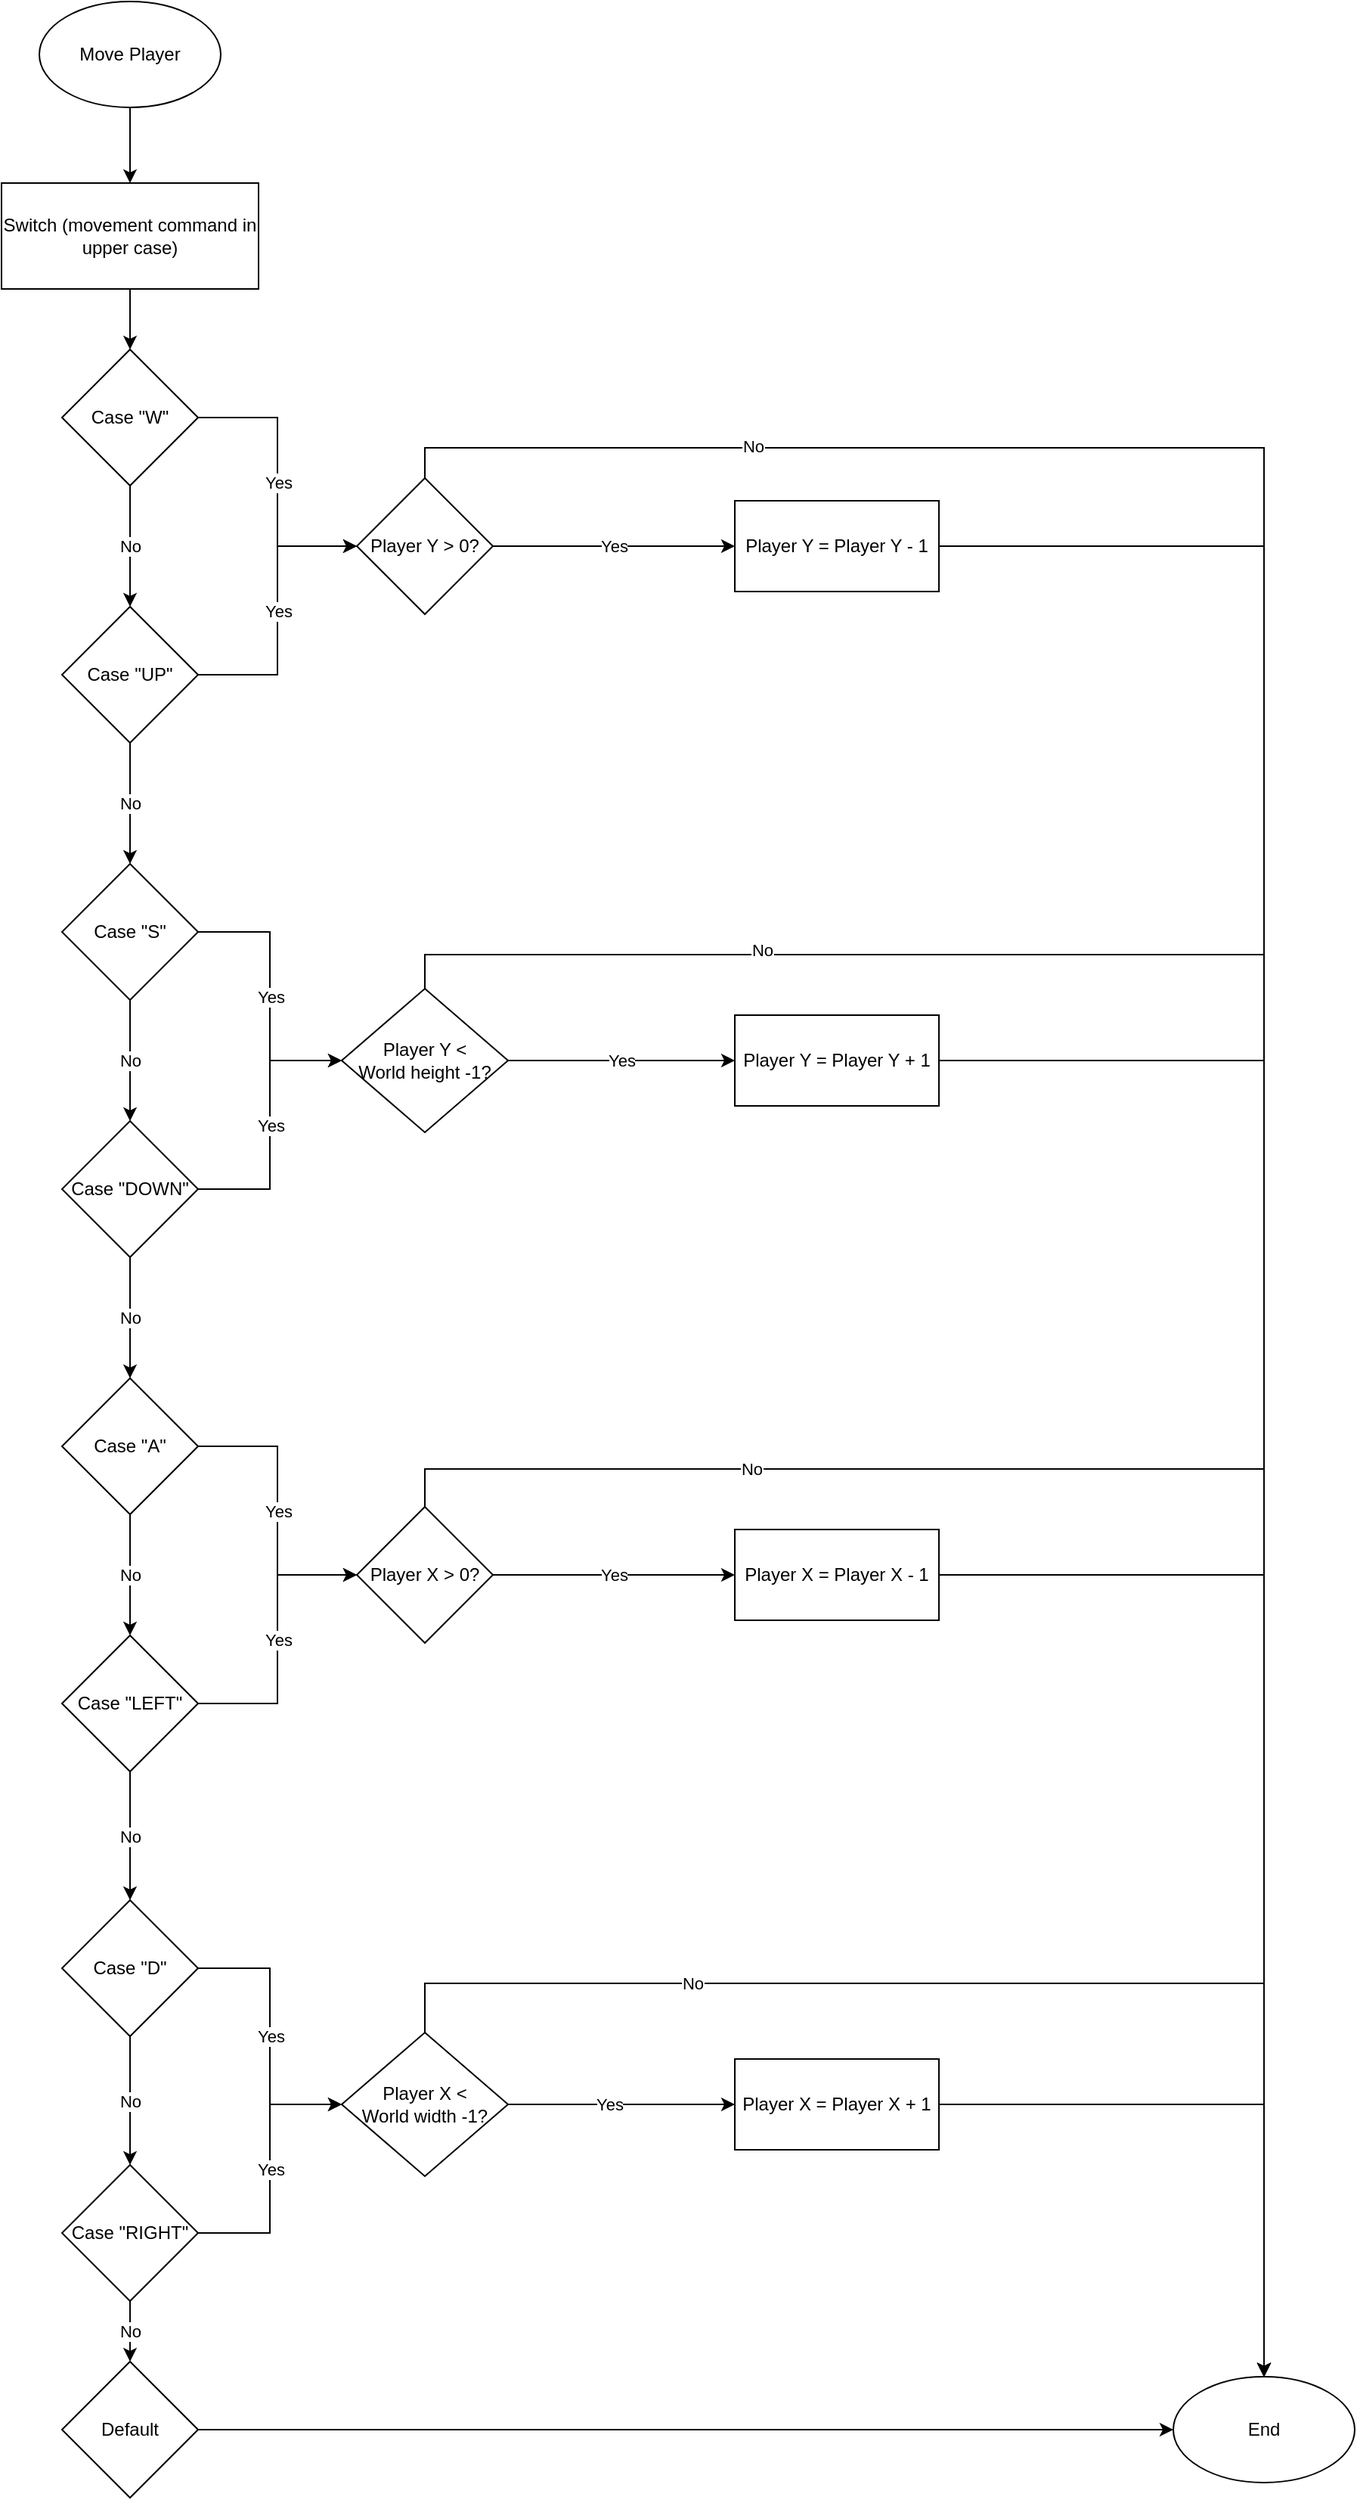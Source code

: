 <mxfile version="22.0.0" type="onedrive">
  <diagram name="Page-1" id="yQ3aiLO5fLipupEVEvCt">
    <mxGraphModel dx="1113" dy="701" grid="1" gridSize="10" guides="1" tooltips="1" connect="1" arrows="1" fold="1" page="1" pageScale="1" pageWidth="1100" pageHeight="1700" math="0" shadow="0">
      <root>
        <mxCell id="0" />
        <mxCell id="1" parent="0" />
        <mxCell id="r1HAKc1o1xaThWAvucr7-1" value="" style="edgeStyle=orthogonalEdgeStyle;rounded=0;orthogonalLoop=1;jettySize=auto;html=1;" parent="1" source="r1HAKc1o1xaThWAvucr7-2" target="r1HAKc1o1xaThWAvucr7-4" edge="1">
          <mxGeometry relative="1" as="geometry" />
        </mxCell>
        <mxCell id="r1HAKc1o1xaThWAvucr7-2" value="Move Player" style="ellipse;whiteSpace=wrap;html=1;" parent="1" vertex="1">
          <mxGeometry x="60" y="10" width="120" height="70" as="geometry" />
        </mxCell>
        <mxCell id="r1HAKc1o1xaThWAvucr7-3" value="" style="edgeStyle=orthogonalEdgeStyle;rounded=0;orthogonalLoop=1;jettySize=auto;html=1;" parent="1" source="r1HAKc1o1xaThWAvucr7-4" target="r1HAKc1o1xaThWAvucr7-7" edge="1">
          <mxGeometry relative="1" as="geometry" />
        </mxCell>
        <mxCell id="r1HAKc1o1xaThWAvucr7-4" value="Switch (movement command in upper case)" style="whiteSpace=wrap;html=1;" parent="1" vertex="1">
          <mxGeometry x="35" y="130" width="170" height="70" as="geometry" />
        </mxCell>
        <mxCell id="r1HAKc1o1xaThWAvucr7-5" value="Yes" style="edgeStyle=orthogonalEdgeStyle;rounded=0;orthogonalLoop=1;jettySize=auto;html=1;entryX=0;entryY=0.5;entryDx=0;entryDy=0;" parent="1" source="r1HAKc1o1xaThWAvucr7-7" target="r1HAKc1o1xaThWAvucr7-36" edge="1">
          <mxGeometry relative="1" as="geometry">
            <mxPoint x="240" y="300" as="targetPoint" />
          </mxGeometry>
        </mxCell>
        <mxCell id="r1HAKc1o1xaThWAvucr7-6" value="No" style="edgeStyle=orthogonalEdgeStyle;rounded=0;orthogonalLoop=1;jettySize=auto;html=1;" parent="1" source="r1HAKc1o1xaThWAvucr7-7" target="r1HAKc1o1xaThWAvucr7-11" edge="1">
          <mxGeometry relative="1" as="geometry" />
        </mxCell>
        <mxCell id="r1HAKc1o1xaThWAvucr7-7" value="Case &quot;W&quot;" style="rhombus;whiteSpace=wrap;html=1;" parent="1" vertex="1">
          <mxGeometry x="75" y="240" width="90" height="90" as="geometry" />
        </mxCell>
        <mxCell id="r1HAKc1o1xaThWAvucr7-9" value="No" style="edgeStyle=orthogonalEdgeStyle;rounded=0;orthogonalLoop=1;jettySize=auto;html=1;" parent="1" source="r1HAKc1o1xaThWAvucr7-11" target="r1HAKc1o1xaThWAvucr7-14" edge="1">
          <mxGeometry relative="1" as="geometry" />
        </mxCell>
        <mxCell id="r1HAKc1o1xaThWAvucr7-10" value="Yes" style="edgeStyle=orthogonalEdgeStyle;rounded=0;orthogonalLoop=1;jettySize=auto;html=1;entryX=0;entryY=0.5;entryDx=0;entryDy=0;" parent="1" source="r1HAKc1o1xaThWAvucr7-11" target="r1HAKc1o1xaThWAvucr7-36" edge="1">
          <mxGeometry relative="1" as="geometry">
            <mxPoint x="270" y="455" as="targetPoint" />
          </mxGeometry>
        </mxCell>
        <mxCell id="r1HAKc1o1xaThWAvucr7-11" value="Case &quot;UP&quot;" style="rhombus;whiteSpace=wrap;html=1;" parent="1" vertex="1">
          <mxGeometry x="75" y="410" width="90" height="90" as="geometry" />
        </mxCell>
        <mxCell id="r1HAKc1o1xaThWAvucr7-12" value="No" style="edgeStyle=orthogonalEdgeStyle;rounded=0;orthogonalLoop=1;jettySize=auto;html=1;" parent="1" source="r1HAKc1o1xaThWAvucr7-14" target="r1HAKc1o1xaThWAvucr7-17" edge="1">
          <mxGeometry relative="1" as="geometry" />
        </mxCell>
        <mxCell id="r1HAKc1o1xaThWAvucr7-13" value="Yes" style="edgeStyle=orthogonalEdgeStyle;rounded=0;orthogonalLoop=1;jettySize=auto;html=1;entryX=0;entryY=0.5;entryDx=0;entryDy=0;" parent="1" source="r1HAKc1o1xaThWAvucr7-14" target="r1HAKc1o1xaThWAvucr7-39" edge="1">
          <mxGeometry relative="1" as="geometry">
            <mxPoint x="240.0" y="595" as="targetPoint" />
          </mxGeometry>
        </mxCell>
        <mxCell id="r1HAKc1o1xaThWAvucr7-14" value="Case &quot;S&quot;" style="rhombus;whiteSpace=wrap;html=1;" parent="1" vertex="1">
          <mxGeometry x="75" y="580" width="90" height="90" as="geometry" />
        </mxCell>
        <mxCell id="r1HAKc1o1xaThWAvucr7-15" value="No" style="edgeStyle=orthogonalEdgeStyle;rounded=0;orthogonalLoop=1;jettySize=auto;html=1;" parent="1" source="r1HAKc1o1xaThWAvucr7-17" target="r1HAKc1o1xaThWAvucr7-20" edge="1">
          <mxGeometry relative="1" as="geometry" />
        </mxCell>
        <mxCell id="r1HAKc1o1xaThWAvucr7-16" value="Yes" style="edgeStyle=orthogonalEdgeStyle;rounded=0;orthogonalLoop=1;jettySize=auto;html=1;entryX=0;entryY=0.5;entryDx=0;entryDy=0;" parent="1" source="r1HAKc1o1xaThWAvucr7-17" target="r1HAKc1o1xaThWAvucr7-39" edge="1">
          <mxGeometry relative="1" as="geometry">
            <mxPoint x="260" y="795" as="targetPoint" />
          </mxGeometry>
        </mxCell>
        <mxCell id="r1HAKc1o1xaThWAvucr7-17" value="Case &quot;DOWN&quot;" style="rhombus;whiteSpace=wrap;html=1;" parent="1" vertex="1">
          <mxGeometry x="75" y="750" width="90" height="90" as="geometry" />
        </mxCell>
        <mxCell id="r1HAKc1o1xaThWAvucr7-18" value="Yes" style="edgeStyle=orthogonalEdgeStyle;rounded=0;orthogonalLoop=1;jettySize=auto;html=1;entryX=0;entryY=0.5;entryDx=0;entryDy=0;" parent="1" source="r1HAKc1o1xaThWAvucr7-20" target="r1HAKc1o1xaThWAvucr7-42" edge="1">
          <mxGeometry relative="1" as="geometry">
            <mxPoint x="240" y="785" as="targetPoint" />
          </mxGeometry>
        </mxCell>
        <mxCell id="r1HAKc1o1xaThWAvucr7-19" value="No" style="edgeStyle=orthogonalEdgeStyle;rounded=0;orthogonalLoop=1;jettySize=auto;html=1;" parent="1" source="r1HAKc1o1xaThWAvucr7-20" target="r1HAKc1o1xaThWAvucr7-26" edge="1">
          <mxGeometry relative="1" as="geometry" />
        </mxCell>
        <mxCell id="r1HAKc1o1xaThWAvucr7-20" value="Case &quot;A&quot;" style="rhombus;whiteSpace=wrap;html=1;" parent="1" vertex="1">
          <mxGeometry x="75" y="920" width="90" height="90" as="geometry" />
        </mxCell>
        <mxCell id="r1HAKc1o1xaThWAvucr7-25" value="Yes" style="edgeStyle=orthogonalEdgeStyle;rounded=0;orthogonalLoop=1;jettySize=auto;html=1;entryX=0;entryY=0.5;entryDx=0;entryDy=0;" parent="1" source="r1HAKc1o1xaThWAvucr7-26" target="r1HAKc1o1xaThWAvucr7-42" edge="1">
          <mxGeometry relative="1" as="geometry">
            <mxPoint x="270" y="1135" as="targetPoint" />
          </mxGeometry>
        </mxCell>
        <mxCell id="r1HAKc1o1xaThWAvucr7-46" value="No" style="edgeStyle=orthogonalEdgeStyle;rounded=0;orthogonalLoop=1;jettySize=auto;html=1;" parent="1" source="r1HAKc1o1xaThWAvucr7-26" target="r1HAKc1o1xaThWAvucr7-45" edge="1">
          <mxGeometry relative="1" as="geometry" />
        </mxCell>
        <mxCell id="r1HAKc1o1xaThWAvucr7-26" value="Case &quot;LEFT&quot;" style="rhombus;whiteSpace=wrap;html=1;" parent="1" vertex="1">
          <mxGeometry x="75" y="1090" width="90" height="90" as="geometry" />
        </mxCell>
        <mxCell id="r1HAKc1o1xaThWAvucr7-35" value="End" style="ellipse;whiteSpace=wrap;html=1;" parent="1" vertex="1">
          <mxGeometry x="810" y="1580" width="120" height="70" as="geometry" />
        </mxCell>
        <mxCell id="YJ2bRn7sZ_DQycNluHCM-24" value="Yes" style="edgeStyle=orthogonalEdgeStyle;rounded=0;orthogonalLoop=1;jettySize=auto;html=1;exitX=1;exitY=0.5;exitDx=0;exitDy=0;" parent="1" source="r1HAKc1o1xaThWAvucr7-36" target="r1HAKc1o1xaThWAvucr7-58" edge="1">
          <mxGeometry relative="1" as="geometry">
            <Array as="points">
              <mxPoint x="400" y="370" />
              <mxPoint x="400" y="370" />
            </Array>
          </mxGeometry>
        </mxCell>
        <mxCell id="YJ2bRn7sZ_DQycNluHCM-28" style="edgeStyle=orthogonalEdgeStyle;rounded=0;orthogonalLoop=1;jettySize=auto;html=1;exitX=0.5;exitY=0;exitDx=0;exitDy=0;" parent="1" source="r1HAKc1o1xaThWAvucr7-36" target="r1HAKc1o1xaThWAvucr7-35" edge="1">
          <mxGeometry relative="1" as="geometry" />
        </mxCell>
        <mxCell id="YJ2bRn7sZ_DQycNluHCM-29" value="No" style="edgeLabel;html=1;align=center;verticalAlign=middle;resizable=0;points=[];" parent="YJ2bRn7sZ_DQycNluHCM-28" vertex="1" connectable="0">
          <mxGeometry x="-0.744" y="1" relative="1" as="geometry">
            <mxPoint as="offset" />
          </mxGeometry>
        </mxCell>
        <mxCell id="r1HAKc1o1xaThWAvucr7-36" value="Player Y &amp;gt; 0?" style="rhombus;whiteSpace=wrap;html=1;" parent="1" vertex="1">
          <mxGeometry x="270" y="325" width="90" height="90" as="geometry" />
        </mxCell>
        <mxCell id="YJ2bRn7sZ_DQycNluHCM-19" value="Yes" style="edgeStyle=orthogonalEdgeStyle;rounded=0;orthogonalLoop=1;jettySize=auto;html=1;exitX=1;exitY=0.5;exitDx=0;exitDy=0;entryX=0;entryY=0.5;entryDx=0;entryDy=0;" parent="1" source="r1HAKc1o1xaThWAvucr7-39" target="r1HAKc1o1xaThWAvucr7-61" edge="1">
          <mxGeometry relative="1" as="geometry" />
        </mxCell>
        <mxCell id="YJ2bRn7sZ_DQycNluHCM-31" style="edgeStyle=orthogonalEdgeStyle;rounded=0;orthogonalLoop=1;jettySize=auto;html=1;exitX=0.5;exitY=0;exitDx=0;exitDy=0;" parent="1" source="r1HAKc1o1xaThWAvucr7-39" target="r1HAKc1o1xaThWAvucr7-35" edge="1">
          <mxGeometry relative="1" as="geometry">
            <Array as="points">
              <mxPoint x="315" y="640" />
              <mxPoint x="870" y="640" />
            </Array>
          </mxGeometry>
        </mxCell>
        <mxCell id="YJ2bRn7sZ_DQycNluHCM-32" value="No" style="edgeLabel;html=1;align=center;verticalAlign=middle;resizable=0;points=[];" parent="YJ2bRn7sZ_DQycNluHCM-31" vertex="1" connectable="0">
          <mxGeometry x="-0.664" y="3" relative="1" as="geometry">
            <mxPoint x="-10" as="offset" />
          </mxGeometry>
        </mxCell>
        <mxCell id="r1HAKc1o1xaThWAvucr7-39" value="Player Y &amp;lt; &lt;br&gt;World height -1?" style="rhombus;whiteSpace=wrap;html=1;" parent="1" vertex="1">
          <mxGeometry x="260" y="662.5" width="110" height="95" as="geometry" />
        </mxCell>
        <mxCell id="YJ2bRn7sZ_DQycNluHCM-25" value="Yes" style="edgeStyle=orthogonalEdgeStyle;rounded=0;orthogonalLoop=1;jettySize=auto;html=1;exitX=1;exitY=0.5;exitDx=0;exitDy=0;entryX=0;entryY=0.5;entryDx=0;entryDy=0;" parent="1" source="r1HAKc1o1xaThWAvucr7-42" target="r1HAKc1o1xaThWAvucr7-64" edge="1">
          <mxGeometry relative="1" as="geometry" />
        </mxCell>
        <mxCell id="YJ2bRn7sZ_DQycNluHCM-34" style="edgeStyle=orthogonalEdgeStyle;rounded=0;orthogonalLoop=1;jettySize=auto;html=1;exitX=0.5;exitY=0;exitDx=0;exitDy=0;" parent="1" source="r1HAKc1o1xaThWAvucr7-42" target="r1HAKc1o1xaThWAvucr7-35" edge="1">
          <mxGeometry relative="1" as="geometry">
            <Array as="points">
              <mxPoint x="315" y="980" />
              <mxPoint x="870" y="980" />
            </Array>
          </mxGeometry>
        </mxCell>
        <mxCell id="YJ2bRn7sZ_DQycNluHCM-35" value="No" style="edgeLabel;html=1;align=center;verticalAlign=middle;resizable=0;points=[];" parent="YJ2bRn7sZ_DQycNluHCM-34" vertex="1" connectable="0">
          <mxGeometry x="-0.593" relative="1" as="geometry">
            <mxPoint x="1" as="offset" />
          </mxGeometry>
        </mxCell>
        <mxCell id="r1HAKc1o1xaThWAvucr7-42" value="Player X &amp;gt; 0?" style="rhombus;whiteSpace=wrap;html=1;" parent="1" vertex="1">
          <mxGeometry x="270" y="1005" width="90" height="90" as="geometry" />
        </mxCell>
        <mxCell id="r1HAKc1o1xaThWAvucr7-48" value="No" style="edgeStyle=orthogonalEdgeStyle;rounded=0;orthogonalLoop=1;jettySize=auto;html=1;" parent="1" source="r1HAKc1o1xaThWAvucr7-45" target="r1HAKc1o1xaThWAvucr7-47" edge="1">
          <mxGeometry relative="1" as="geometry" />
        </mxCell>
        <mxCell id="r1HAKc1o1xaThWAvucr7-51" value="Yes" style="edgeStyle=orthogonalEdgeStyle;rounded=0;orthogonalLoop=1;jettySize=auto;html=1;exitX=1;exitY=0.5;exitDx=0;exitDy=0;" parent="1" source="r1HAKc1o1xaThWAvucr7-45" target="r1HAKc1o1xaThWAvucr7-50" edge="1">
          <mxGeometry relative="1" as="geometry" />
        </mxCell>
        <mxCell id="r1HAKc1o1xaThWAvucr7-45" value="Case &quot;D&quot;" style="rhombus;whiteSpace=wrap;html=1;" parent="1" vertex="1">
          <mxGeometry x="75" y="1265" width="90" height="90" as="geometry" />
        </mxCell>
        <mxCell id="r1HAKc1o1xaThWAvucr7-54" value="Yes" style="edgeStyle=orthogonalEdgeStyle;rounded=0;orthogonalLoop=1;jettySize=auto;html=1;exitX=1;exitY=0.5;exitDx=0;exitDy=0;entryX=0;entryY=0.5;entryDx=0;entryDy=0;" parent="1" source="r1HAKc1o1xaThWAvucr7-47" target="r1HAKc1o1xaThWAvucr7-50" edge="1">
          <mxGeometry relative="1" as="geometry">
            <mxPoint x="260" y="1485" as="targetPoint" />
          </mxGeometry>
        </mxCell>
        <mxCell id="r1HAKc1o1xaThWAvucr7-71" value="No" style="edgeStyle=orthogonalEdgeStyle;rounded=0;orthogonalLoop=1;jettySize=auto;html=1;" parent="1" source="r1HAKc1o1xaThWAvucr7-47" target="r1HAKc1o1xaThWAvucr7-70" edge="1">
          <mxGeometry relative="1" as="geometry" />
        </mxCell>
        <mxCell id="r1HAKc1o1xaThWAvucr7-47" value="Case &quot;RIGHT&quot;" style="rhombus;whiteSpace=wrap;html=1;" parent="1" vertex="1">
          <mxGeometry x="75" y="1440" width="90" height="90" as="geometry" />
        </mxCell>
        <mxCell id="r1HAKc1o1xaThWAvucr7-68" value="Yes" style="edgeStyle=orthogonalEdgeStyle;rounded=0;orthogonalLoop=1;jettySize=auto;html=1;exitX=1;exitY=0.5;exitDx=0;exitDy=0;entryX=0;entryY=0.5;entryDx=0;entryDy=0;" parent="1" source="r1HAKc1o1xaThWAvucr7-50" target="r1HAKc1o1xaThWAvucr7-67" edge="1">
          <mxGeometry x="-0.108" relative="1" as="geometry">
            <mxPoint as="offset" />
          </mxGeometry>
        </mxCell>
        <mxCell id="YJ2bRn7sZ_DQycNluHCM-38" style="edgeStyle=orthogonalEdgeStyle;rounded=0;orthogonalLoop=1;jettySize=auto;html=1;exitX=0.5;exitY=0;exitDx=0;exitDy=0;" parent="1" source="r1HAKc1o1xaThWAvucr7-50" target="r1HAKc1o1xaThWAvucr7-35" edge="1">
          <mxGeometry relative="1" as="geometry">
            <Array as="points">
              <mxPoint x="315" y="1320" />
              <mxPoint x="870" y="1320" />
            </Array>
          </mxGeometry>
        </mxCell>
        <mxCell id="LV13PSoYu6DXvPtzDV60-1" value="No" style="edgeLabel;html=1;align=center;verticalAlign=middle;resizable=0;points=[];" vertex="1" connectable="0" parent="YJ2bRn7sZ_DQycNluHCM-38">
          <mxGeometry x="-0.507" y="2" relative="1" as="geometry">
            <mxPoint y="2" as="offset" />
          </mxGeometry>
        </mxCell>
        <mxCell id="r1HAKc1o1xaThWAvucr7-50" value="Player X &amp;lt; &lt;br&gt;World width -1?" style="rhombus;whiteSpace=wrap;html=1;" parent="1" vertex="1">
          <mxGeometry x="260" y="1352.5" width="110" height="95" as="geometry" />
        </mxCell>
        <mxCell id="YJ2bRn7sZ_DQycNluHCM-41" style="edgeStyle=orthogonalEdgeStyle;rounded=0;orthogonalLoop=1;jettySize=auto;html=1;exitX=1;exitY=0.5;exitDx=0;exitDy=0;" parent="1" source="r1HAKc1o1xaThWAvucr7-58" target="r1HAKc1o1xaThWAvucr7-35" edge="1">
          <mxGeometry relative="1" as="geometry" />
        </mxCell>
        <mxCell id="r1HAKc1o1xaThWAvucr7-58" value="Player Y = Player Y - 1" style="rounded=0;whiteSpace=wrap;html=1;" parent="1" vertex="1">
          <mxGeometry x="520" y="340" width="135" height="60" as="geometry" />
        </mxCell>
        <mxCell id="YJ2bRn7sZ_DQycNluHCM-42" style="edgeStyle=orthogonalEdgeStyle;rounded=0;orthogonalLoop=1;jettySize=auto;html=1;exitX=1;exitY=0.5;exitDx=0;exitDy=0;" parent="1" source="r1HAKc1o1xaThWAvucr7-61" target="r1HAKc1o1xaThWAvucr7-35" edge="1">
          <mxGeometry relative="1" as="geometry" />
        </mxCell>
        <mxCell id="r1HAKc1o1xaThWAvucr7-61" value="Player Y = Player Y + 1" style="rounded=0;whiteSpace=wrap;html=1;" parent="1" vertex="1">
          <mxGeometry x="520" y="680" width="135" height="60" as="geometry" />
        </mxCell>
        <mxCell id="YJ2bRn7sZ_DQycNluHCM-43" style="edgeStyle=orthogonalEdgeStyle;rounded=0;orthogonalLoop=1;jettySize=auto;html=1;exitX=1;exitY=0.5;exitDx=0;exitDy=0;" parent="1" source="r1HAKc1o1xaThWAvucr7-64" target="r1HAKc1o1xaThWAvucr7-35" edge="1">
          <mxGeometry relative="1" as="geometry" />
        </mxCell>
        <mxCell id="r1HAKc1o1xaThWAvucr7-64" value="Player X = Player X - 1" style="rounded=0;whiteSpace=wrap;html=1;" parent="1" vertex="1">
          <mxGeometry x="520" y="1020" width="135" height="60" as="geometry" />
        </mxCell>
        <mxCell id="YJ2bRn7sZ_DQycNluHCM-44" style="edgeStyle=orthogonalEdgeStyle;rounded=0;orthogonalLoop=1;jettySize=auto;html=1;exitX=1;exitY=0.5;exitDx=0;exitDy=0;" parent="1" source="r1HAKc1o1xaThWAvucr7-67" target="r1HAKc1o1xaThWAvucr7-35" edge="1">
          <mxGeometry relative="1" as="geometry" />
        </mxCell>
        <mxCell id="r1HAKc1o1xaThWAvucr7-67" value="Player X = Player X + 1" style="rounded=0;whiteSpace=wrap;html=1;" parent="1" vertex="1">
          <mxGeometry x="520" y="1370" width="135" height="60" as="geometry" />
        </mxCell>
        <mxCell id="r1HAKc1o1xaThWAvucr7-73" value="" style="edgeStyle=orthogonalEdgeStyle;rounded=0;orthogonalLoop=1;jettySize=auto;html=1;entryX=0;entryY=0.5;entryDx=0;entryDy=0;" parent="1" source="r1HAKc1o1xaThWAvucr7-70" target="r1HAKc1o1xaThWAvucr7-35" edge="1">
          <mxGeometry relative="1" as="geometry">
            <mxPoint x="600.0" y="1270" as="targetPoint" />
          </mxGeometry>
        </mxCell>
        <mxCell id="r1HAKc1o1xaThWAvucr7-70" value="Default" style="rhombus;whiteSpace=wrap;html=1;" parent="1" vertex="1">
          <mxGeometry x="75" y="1570" width="90" height="90" as="geometry" />
        </mxCell>
      </root>
    </mxGraphModel>
  </diagram>
</mxfile>
